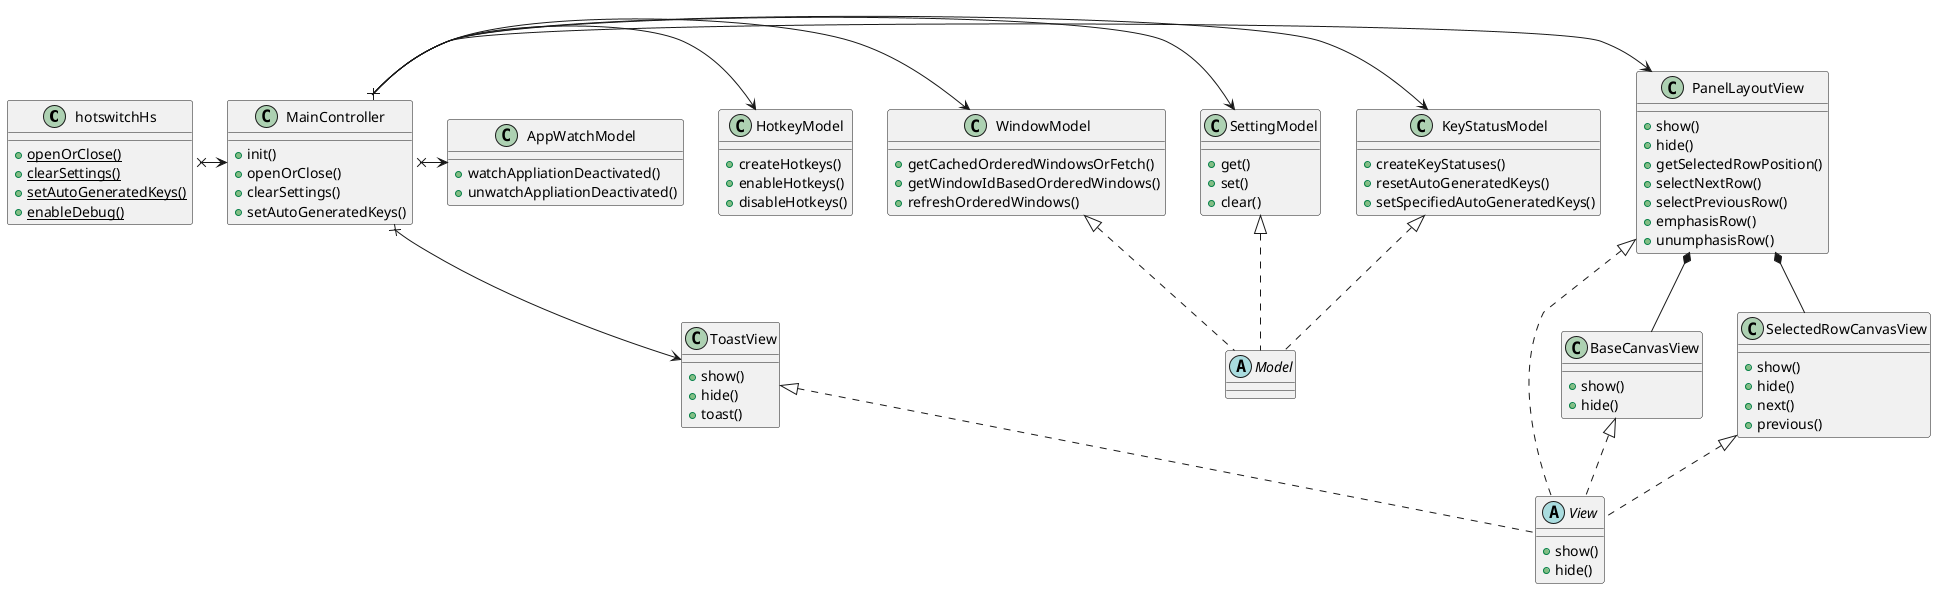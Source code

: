 @startuml class_diagram

class hotswitchHs {
    {static} +openOrClose()
    {static} +clearSettings()
    {static} +setAutoGeneratedKeys()
    {static} +enableDebug()
}

class KeyStatusModel {
    +createKeyStatuses()
    +resetAutoGeneratedKeys()
    +setSpecifiedAutoGeneratedKeys()
}
class SettingModel {
    +get()
    +set()
    +clear()
}
class WindowModel {
    +getCachedOrderedWindowsOrFetch()
    +getWindowIdBasedOrderedWindows()
    +refreshOrderedWindows()
}
class HotkeyModel {
    +createHotkeys()
    +enableHotkeys()
    +disableHotkeys()
}
class AppWatchModel {
    +watchAppliationDeactivated()
    +unwatchAppliationDeactivated()
}
abstract Model

class PanelLayoutView {
    +show()
    +hide()
    +getSelectedRowPosition()
    +selectNextRow()
    +selectPreviousRow()
    +emphasisRow()
    +unumphasisRow()
}
class BaseCanvasView {
    +show()
    +hide()
}
class SelectedRowCanvasView {
    +show()
    +hide()
    +next()
    +previous()
}
class ToastView {
    +show()
    +hide()
    +toast()
}
abstract View {
    +show()
    +hide()
}

class MainController {
    +init()
    +openOrClose()
    +clearSettings()
    +setAutoGeneratedKeys()
}

hotswitchHs x-> MainController

MainController x-> PanelLayoutView
MainController x-> ToastView
MainController x-> KeyStatusModel
MainController x-> SettingModel
MainController x-> WindowModel
MainController x-> HotkeyModel
MainController x-> AppWatchModel

KeyStatusModel <|.. Model
SettingModel <|.. Model
WindowModel <|.. Model

PanelLayoutView <|.. View
BaseCanvasView <|.. View
SelectedRowCanvasView <|.. View
ToastView <|.. View

PanelLayoutView *-- BaseCanvasView 
PanelLayoutView *-- SelectedRowCanvasView 

@endum